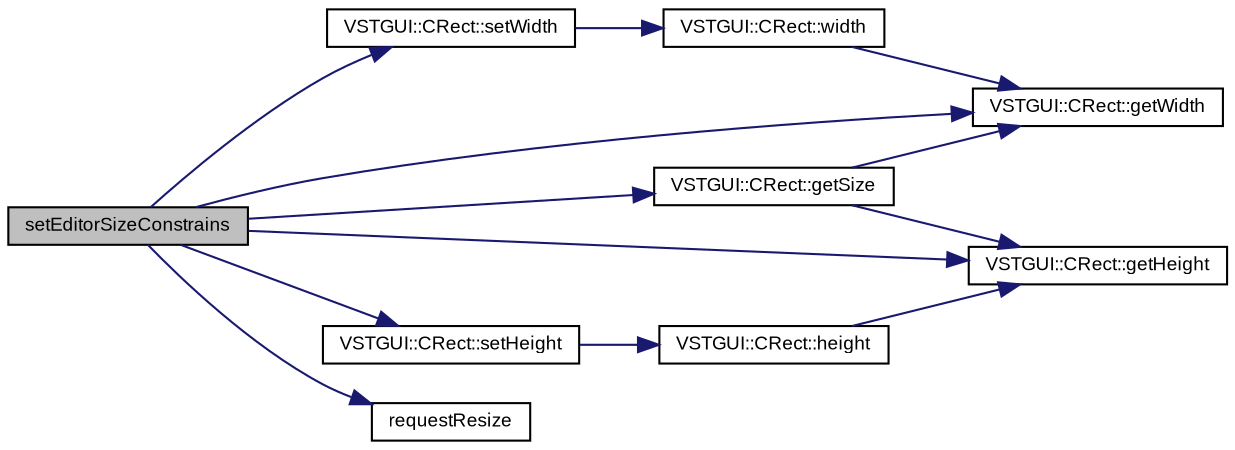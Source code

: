 digraph "setEditorSizeConstrains"
{
  bgcolor="transparent";
  edge [fontname="Arial",fontsize="9",labelfontname="Arial",labelfontsize="9"];
  node [fontname="Arial",fontsize="9",shape=record];
  rankdir="LR";
  Node1 [label="setEditorSizeConstrains",height=0.2,width=0.4,color="black", fillcolor="grey75", style="filled" fontcolor="black"];
  Node1 -> Node2 [color="midnightblue",fontsize="9",style="solid",fontname="Arial"];
  Node2 [label="VSTGUI::CRect::getSize",height=0.2,width=0.4,color="black",URL="$struct_v_s_t_g_u_i_1_1_c_rect.html#a7e77987e3b1031f46b838fdd6e8f3ca7"];
  Node2 -> Node3 [color="midnightblue",fontsize="9",style="solid",fontname="Arial"];
  Node3 [label="VSTGUI::CRect::getWidth",height=0.2,width=0.4,color="black",URL="$struct_v_s_t_g_u_i_1_1_c_rect.html#a8b4fe88292b8e95807a9b07a26cd1cb1"];
  Node2 -> Node4 [color="midnightblue",fontsize="9",style="solid",fontname="Arial"];
  Node4 [label="VSTGUI::CRect::getHeight",height=0.2,width=0.4,color="black",URL="$struct_v_s_t_g_u_i_1_1_c_rect.html#a1f4be3a475a8fb7d8defa4621c01558d"];
  Node1 -> Node3 [color="midnightblue",fontsize="9",style="solid",fontname="Arial"];
  Node1 -> Node4 [color="midnightblue",fontsize="9",style="solid",fontname="Arial"];
  Node1 -> Node5 [color="midnightblue",fontsize="9",style="solid",fontname="Arial"];
  Node5 [label="VSTGUI::CRect::setWidth",height=0.2,width=0.4,color="black",URL="$struct_v_s_t_g_u_i_1_1_c_rect.html#a7e69f8e49a406917215c3260790d4698"];
  Node5 -> Node6 [color="midnightblue",fontsize="9",style="solid",fontname="Arial"];
  Node6 [label="VSTGUI::CRect::width",height=0.2,width=0.4,color="black",URL="$struct_v_s_t_g_u_i_1_1_c_rect.html#aac17e64c594f7da1f088efeb1e53f114"];
  Node6 -> Node3 [color="midnightblue",fontsize="9",style="solid",fontname="Arial"];
  Node1 -> Node7 [color="midnightblue",fontsize="9",style="solid",fontname="Arial"];
  Node7 [label="VSTGUI::CRect::setHeight",height=0.2,width=0.4,color="black",URL="$struct_v_s_t_g_u_i_1_1_c_rect.html#a5067e7f1239cf80b5488792ecf3ac098"];
  Node7 -> Node8 [color="midnightblue",fontsize="9",style="solid",fontname="Arial"];
  Node8 [label="VSTGUI::CRect::height",height=0.2,width=0.4,color="black",URL="$struct_v_s_t_g_u_i_1_1_c_rect.html#a5ca7ffa8316b6835e331dfd01534ed32"];
  Node8 -> Node4 [color="midnightblue",fontsize="9",style="solid",fontname="Arial"];
  Node1 -> Node9 [color="midnightblue",fontsize="9",style="solid",fontname="Arial"];
  Node9 [label="requestResize",height=0.2,width=0.4,color="black",URL="$class_v_s_t_g_u_i_1_1_v_s_t3_editor.html#a364d955803f6af297caf4affe95b5bf9"];
}
